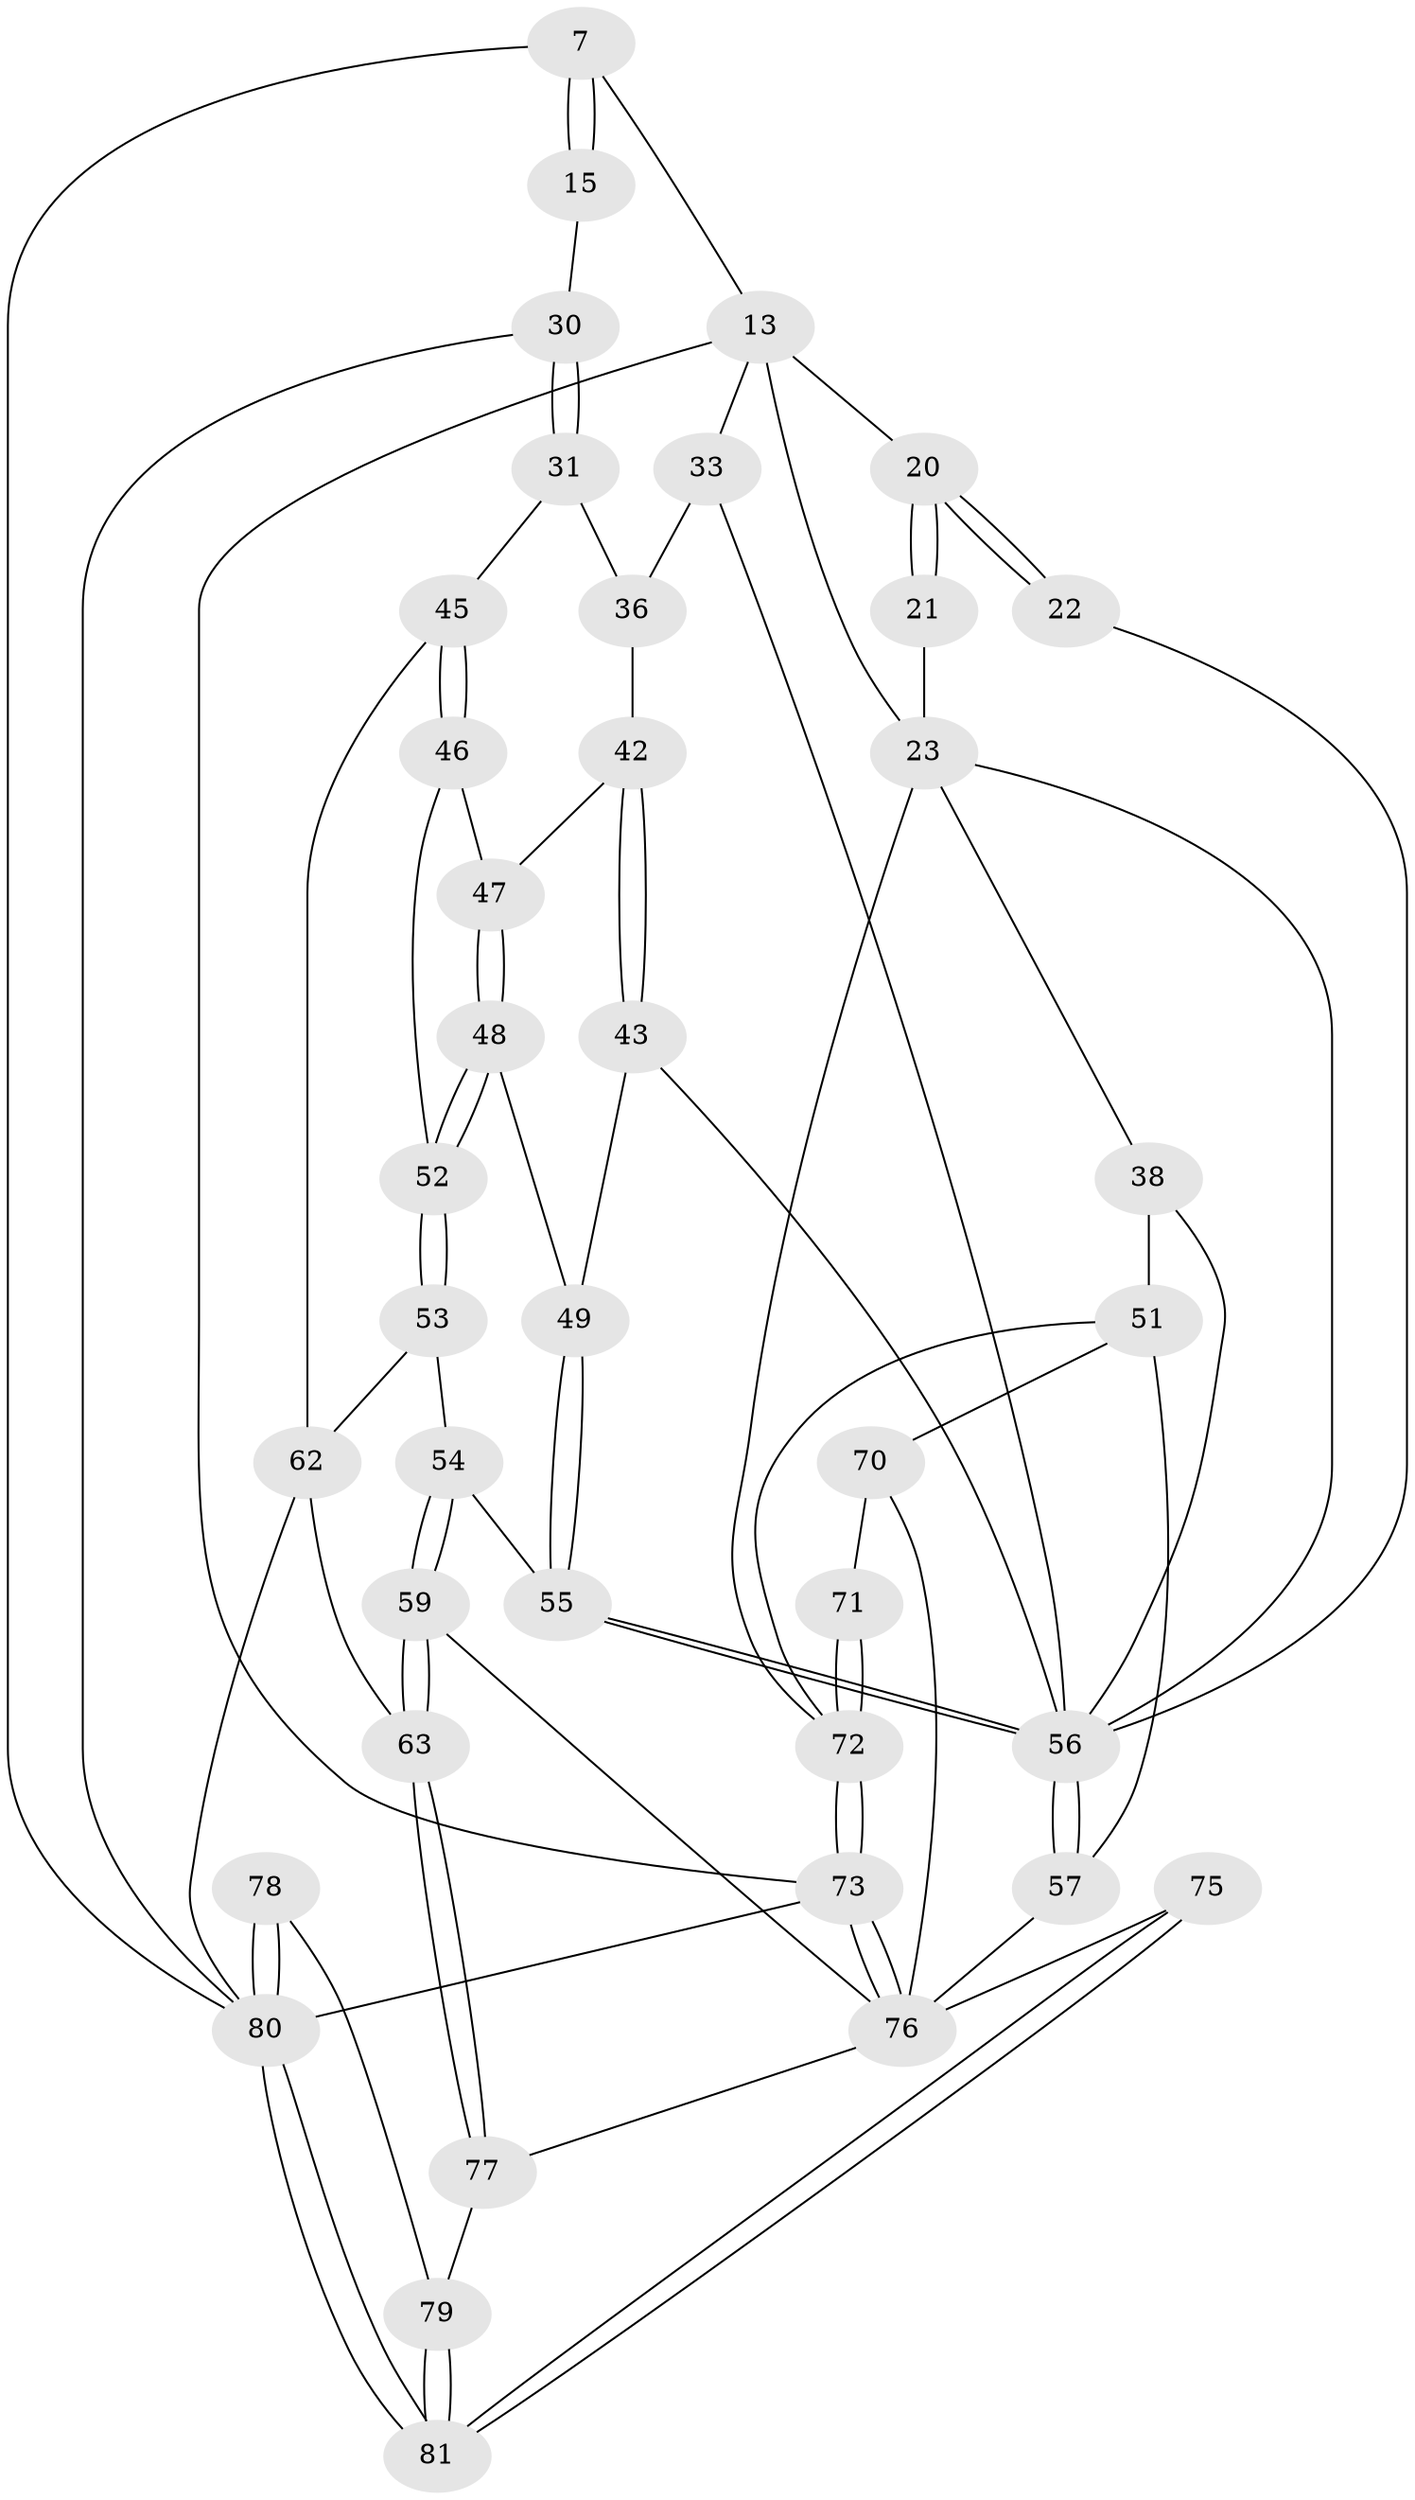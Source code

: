 // original degree distribution, {3: 0.024691358024691357, 6: 0.24691358024691357, 5: 0.4444444444444444, 4: 0.2839506172839506}
// Generated by graph-tools (version 1.1) at 2025/01/03/09/25 05:01:37]
// undirected, 40 vertices, 88 edges
graph export_dot {
graph [start="1"]
  node [color=gray90,style=filled];
  7 [pos="+0.8319565881999449+0",super="+1+2"];
  13 [pos="+0.5564695471428073+0.16858445793604038",super="+9+12+8"];
  15 [pos="+1+0.3188135955552722"];
  20 [pos="+0.3183839535481366+0.1771547488231977",super="+11+14"];
  21 [pos="+0.20239010472963623+0.15647403402355944"];
  22 [pos="+0.3865795911554121+0.22171318049654515"];
  23 [pos="+0.15540322433113904+0.2091876573920331",super="+17+16+19"];
  30 [pos="+1+0.36264319404475076"];
  31 [pos="+1+0.34782786195911436"];
  33 [pos="+0.6398130460093797+0.2628226839575583",super="+25+24"];
  36 [pos="+0.7042252234484787+0.37187371397462704",super="+32"];
  38 [pos="+0.23148348726263063+0.41764856091331615",super="+28"];
  42 [pos="+0.6780706966811699+0.39843369046130717"];
  43 [pos="+0.5948384683649796+0.4344466985642201"];
  45 [pos="+0.9916565573435421+0.3745575665650116"];
  46 [pos="+0.773455806260957+0.4760797767943932"];
  47 [pos="+0.7092774149858466+0.4435642412702334"];
  48 [pos="+0.7088873973747115+0.499070522541879"];
  49 [pos="+0.6555574954133864+0.4917834759933807"];
  51 [pos="+0.18085624027191555+0.5439211701023204",super="+40+39"];
  52 [pos="+0.7339350301738216+0.5169459878091813"];
  53 [pos="+0.7334192875530454+0.5327308695493204"];
  54 [pos="+0.6736775904862393+0.5768017010258918"];
  55 [pos="+0.6708014571034266+0.5749803287422803"];
  56 [pos="+0.45623097575823246+0.557622894379025",super="+44+26+37"];
  57 [pos="+0.44379663523578156+0.5974269375339046",super="+50"];
  59 [pos="+0.7223241007483339+0.7261160580583716"];
  62 [pos="+0.7890706861038492+0.7195322415053382",super="+58"];
  63 [pos="+0.7374717374079882+0.729612062643338"];
  70 [pos="+0.22222957963639278+0.7477485813977025",super="+66"];
  71 [pos="+0.05420772310821754+0.7555324367673245",super="+67"];
  72 [pos="+0+0.8500641885801274",super="+68"];
  73 [pos="+0+1"];
  75 [pos="+0.45599707917697335+1"];
  76 [pos="+0.264611180622706+1",super="+74"];
  77 [pos="+0.7234593380468706+0.8919845363378727"];
  78 [pos="+0.8960372028621738+0.8658876053878977"];
  79 [pos="+0.7862569013144669+0.9600782135592165"];
  80 [pos="+1+1",super="+64+65"];
  81 [pos="+0.7528230632066781+1"];
  7 -- 15 [weight=2];
  7 -- 15;
  7 -- 13 [weight=2];
  7 -- 80;
  13 -- 20 [weight=3];
  13 -- 73;
  13 -- 33 [weight=2];
  13 -- 23 [weight=2];
  15 -- 30;
  20 -- 21;
  20 -- 21;
  20 -- 22 [weight=2];
  20 -- 22;
  21 -- 23 [weight=2];
  22 -- 56;
  23 -- 56;
  23 -- 38;
  23 -- 72;
  30 -- 31;
  30 -- 31;
  30 -- 80;
  31 -- 45;
  31 -- 36;
  33 -- 36 [weight=2];
  33 -- 56;
  36 -- 42;
  38 -- 51 [weight=2];
  38 -- 56 [weight=2];
  42 -- 43;
  42 -- 43;
  42 -- 47;
  43 -- 49;
  43 -- 56;
  45 -- 46;
  45 -- 46;
  45 -- 62;
  46 -- 47;
  46 -- 52;
  47 -- 48;
  47 -- 48;
  48 -- 49;
  48 -- 52;
  48 -- 52;
  49 -- 55;
  49 -- 55;
  51 -- 57;
  51 -- 72;
  51 -- 70;
  52 -- 53;
  52 -- 53;
  53 -- 54;
  53 -- 62;
  54 -- 55;
  54 -- 59;
  54 -- 59;
  55 -- 56;
  55 -- 56;
  56 -- 57 [weight=2];
  56 -- 57;
  57 -- 76;
  59 -- 63;
  59 -- 63;
  59 -- 76;
  62 -- 63;
  62 -- 80;
  63 -- 77;
  63 -- 77;
  70 -- 71 [weight=2];
  70 -- 76;
  71 -- 72 [weight=2];
  71 -- 72;
  72 -- 73;
  72 -- 73;
  73 -- 76;
  73 -- 76;
  73 -- 80;
  75 -- 76 [weight=2];
  75 -- 81;
  75 -- 81;
  76 -- 77;
  77 -- 79;
  78 -- 79;
  78 -- 80 [weight=2];
  78 -- 80;
  79 -- 81;
  79 -- 81;
  80 -- 81;
  80 -- 81;
}
